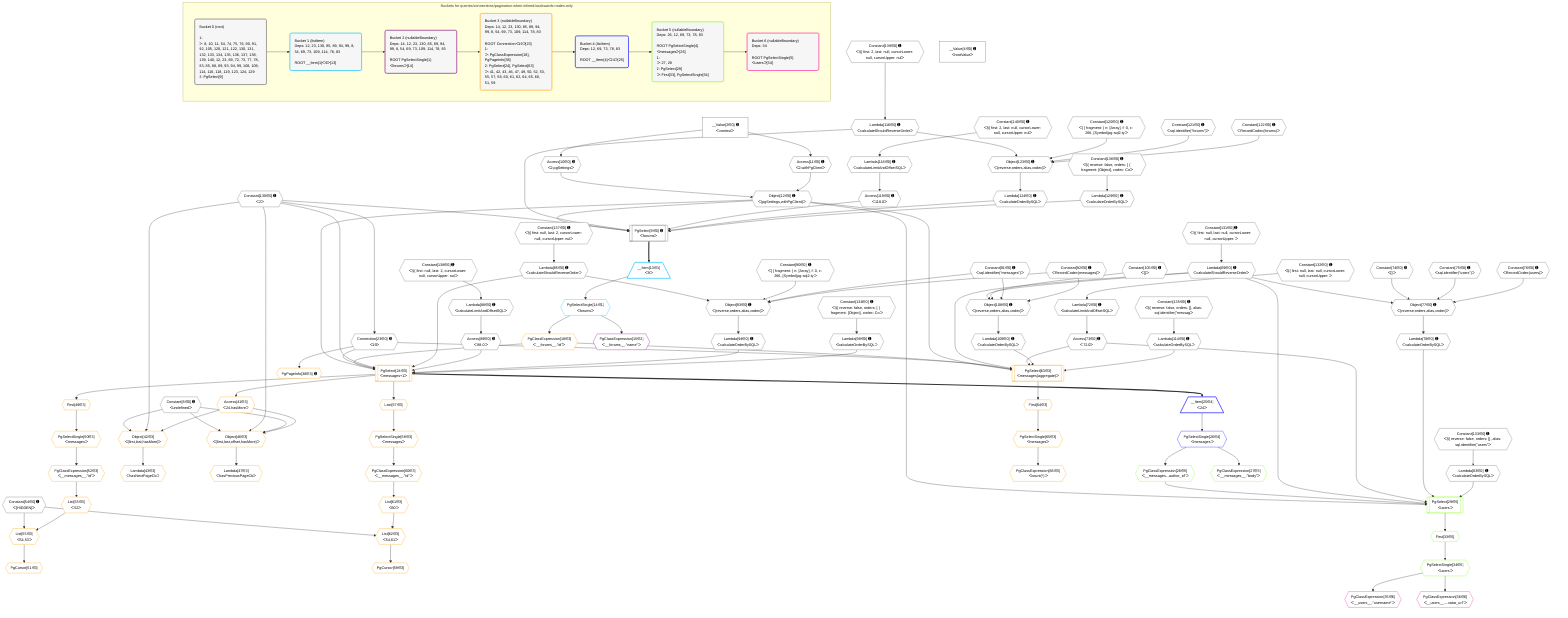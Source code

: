 %%{init: {'themeVariables': { 'fontSize': '12px'}}}%%
graph TD
    classDef path fill:#eee,stroke:#000,color:#000
    classDef plan fill:#fff,stroke-width:1px,color:#000
    classDef itemplan fill:#fff,stroke-width:2px,color:#000
    classDef unbatchedplan fill:#dff,stroke-width:1px,color:#000
    classDef sideeffectplan fill:#fcc,stroke-width:2px,color:#000
    classDef bucket fill:#f6f6f6,color:#000,stroke-width:2px,text-align:left


    %% plan dependencies
    PgSelect9[["PgSelect[9∈0] ➊<br />ᐸforumsᐳ"]]:::plan
    Object12{{"Object[12∈0] ➊<br />ᐸ{pgSettings,withPgClient}ᐳ"}}:::plan
    Constant130{{"Constant[130∈0] ➊<br />ᐸ2ᐳ"}}:::plan
    Lambda116{{"Lambda[116∈0] ➊<br />ᐸcalculateShouldReverseOrderᐳ"}}:::plan
    Access119{{"Access[119∈0] ➊<br />ᐸ118.0ᐳ"}}:::plan
    Lambda124{{"Lambda[124∈0] ➊<br />ᐸcalculateOrderBySQLᐳ"}}:::plan
    Lambda129{{"Lambda[129∈0] ➊<br />ᐸcalculateOrderBySQLᐳ"}}:::plan
    Object12 & Constant130 & Lambda116 & Access119 & Lambda124 & Lambda129 --> PgSelect9
    Object77{{"Object[77∈0] ➊<br />ᐸ{reverse,orders,alias,codec}ᐳ"}}:::plan
    Lambda69{{"Lambda[69∈0] ➊<br />ᐸcalculateShouldReverseOrderᐳ"}}:::plan
    Constant74{{"Constant[74∈0] ➊<br />ᐸ[]ᐳ"}}:::plan
    Constant75{{"Constant[75∈0] ➊<br />ᐸsql.identifier(”users”)ᐳ"}}:::plan
    Constant76{{"Constant[76∈0] ➊<br />ᐸRecordCodec(users)ᐳ"}}:::plan
    Lambda69 & Constant74 & Constant75 & Constant76 --> Object77
    Object93{{"Object[93∈0] ➊<br />ᐸ{reverse,orders,alias,codec}ᐳ"}}:::plan
    Lambda85{{"Lambda[85∈0] ➊<br />ᐸcalculateShouldReverseOrderᐳ"}}:::plan
    Constant90{{"Constant[90∈0] ➊<br />ᐸ[ { fragment: { n: [Array], f: 0, c: 266, [Symbol(pg-sql2-tyᐳ"}}:::plan
    Constant91{{"Constant[91∈0] ➊<br />ᐸsql.identifier(”messages”)ᐳ"}}:::plan
    Constant92{{"Constant[92∈0] ➊<br />ᐸRecordCodec(messages)ᐳ"}}:::plan
    Lambda85 & Constant90 & Constant91 & Constant92 --> Object93
    Object108{{"Object[108∈0] ➊<br />ᐸ{reverse,orders,alias,codec}ᐳ"}}:::plan
    Constant105{{"Constant[105∈0] ➊<br />ᐸ[]ᐳ"}}:::plan
    Lambda69 & Constant105 & Constant91 & Constant92 --> Object108
    Object123{{"Object[123∈0] ➊<br />ᐸ{reverse,orders,alias,codec}ᐳ"}}:::plan
    Constant120{{"Constant[120∈0] ➊<br />ᐸ[ { fragment: { n: [Array], f: 0, c: 266, [Symbol(pg-sql2-tyᐳ"}}:::plan
    Constant121{{"Constant[121∈0] ➊<br />ᐸsql.identifier(”forums”)ᐳ"}}:::plan
    Constant122{{"Constant[122∈0] ➊<br />ᐸRecordCodec(forums)ᐳ"}}:::plan
    Lambda116 & Constant120 & Constant121 & Constant122 --> Object123
    Access10{{"Access[10∈0] ➊<br />ᐸ2.pgSettingsᐳ"}}:::plan
    Access11{{"Access[11∈0] ➊<br />ᐸ2.withPgClientᐳ"}}:::plan
    Access10 & Access11 --> Object12
    __Value2["__Value[2∈0] ➊<br />ᐸcontextᐳ"]:::plan
    __Value2 --> Access10
    __Value2 --> Access11
    Connection23{{"Connection[23∈0] ➊<br />ᐸ19ᐳ"}}:::plan
    Constant130 --> Connection23
    Constant131{{"Constant[131∈0] ➊<br />ᐸ§{ first: null, last: null, cursorLower: null, cursorUpper: ᐳ"}}:::plan
    Constant131 --> Lambda69
    Lambda72{{"Lambda[72∈0] ➊<br />ᐸcalculateLimitAndOffsetSQLᐳ"}}:::plan
    Constant132{{"Constant[132∈0] ➊<br />ᐸ§{ first: null, last: null, cursorLower: null, cursorUpper: ᐳ"}}:::plan
    Constant132 --> Lambda72
    Access73{{"Access[73∈0] ➊<br />ᐸ72.0ᐳ"}}:::plan
    Lambda72 --> Access73
    Lambda78{{"Lambda[78∈0] ➊<br />ᐸcalculateOrderBySQLᐳ"}}:::plan
    Object77 --> Lambda78
    Lambda83{{"Lambda[83∈0] ➊<br />ᐸcalculateOrderBySQLᐳ"}}:::plan
    Constant133{{"Constant[133∈0] ➊<br />ᐸ§{ reverse: false, orders: [], alias: sql.identifier(”users”ᐳ"}}:::plan
    Constant133 --> Lambda83
    Constant137{{"Constant[137∈0] ➊<br />ᐸ§{ first: null, last: 2, cursorLower: null, cursorUpper: nulᐳ"}}:::plan
    Constant137 --> Lambda85
    Lambda88{{"Lambda[88∈0] ➊<br />ᐸcalculateLimitAndOffsetSQLᐳ"}}:::plan
    Constant138{{"Constant[138∈0] ➊<br />ᐸ§{ first: null, last: 2, cursorLower: null, cursorUpper: nulᐳ"}}:::plan
    Constant138 --> Lambda88
    Access89{{"Access[89∈0] ➊<br />ᐸ88.0ᐳ"}}:::plan
    Lambda88 --> Access89
    Lambda94{{"Lambda[94∈0] ➊<br />ᐸcalculateOrderBySQLᐳ"}}:::plan
    Object93 --> Lambda94
    Lambda99{{"Lambda[99∈0] ➊<br />ᐸcalculateOrderBySQLᐳ"}}:::plan
    Constant134{{"Constant[134∈0] ➊<br />ᐸ§{ reverse: false, orders: [ { fragment: [Object], codec: Coᐳ"}}:::plan
    Constant134 --> Lambda99
    Lambda109{{"Lambda[109∈0] ➊<br />ᐸcalculateOrderBySQLᐳ"}}:::plan
    Object108 --> Lambda109
    Lambda114{{"Lambda[114∈0] ➊<br />ᐸcalculateOrderBySQLᐳ"}}:::plan
    Constant135{{"Constant[135∈0] ➊<br />ᐸ§{ reverse: false, orders: [], alias: sql.identifier(”messagᐳ"}}:::plan
    Constant135 --> Lambda114
    Constant139{{"Constant[139∈0] ➊<br />ᐸ§{ first: 2, last: null, cursorLower: null, cursorUpper: nulᐳ"}}:::plan
    Constant139 --> Lambda116
    Lambda118{{"Lambda[118∈0] ➊<br />ᐸcalculateLimitAndOffsetSQLᐳ"}}:::plan
    Constant140{{"Constant[140∈0] ➊<br />ᐸ§{ first: 2, last: null, cursorLower: null, cursorUpper: nulᐳ"}}:::plan
    Constant140 --> Lambda118
    Lambda118 --> Access119
    Object123 --> Lambda124
    Constant136{{"Constant[136∈0] ➊<br />ᐸ§{ reverse: false, orders: [ { fragment: [Object], codec: Coᐳ"}}:::plan
    Constant136 --> Lambda129
    __Value4["__Value[4∈0] ➊<br />ᐸrootValueᐳ"]:::plan
    Constant8{{"Constant[8∈0] ➊<br />ᐸundefinedᐳ"}}:::plan
    Constant54{{"Constant[54∈0] ➊<br />ᐸ[HIDDEN]ᐳ"}}:::plan
    __Item13[/"__Item[13∈1]<br />ᐸ9ᐳ"\]:::itemplan
    PgSelect9 ==> __Item13
    PgSelectSingle14{{"PgSelectSingle[14∈1]<br />ᐸforumsᐳ"}}:::plan
    __Item13 --> PgSelectSingle14
    PgClassExpression15{{"PgClassExpression[15∈2]<br />ᐸ__forums__.”name”ᐳ"}}:::plan
    PgSelectSingle14 --> PgClassExpression15
    PgSelect24[["PgSelect[24∈3]<br />ᐸmessages+1ᐳ"]]:::plan
    PgClassExpression18{{"PgClassExpression[18∈3]<br />ᐸ__forums__.”id”ᐳ"}}:::plan
    Object12 & PgClassExpression18 & Connection23 & Constant130 & Lambda85 & Access89 & Lambda94 & Lambda99 --> PgSelect24
    PgSelect63[["PgSelect[63∈3]<br />ᐸmessages(aggregate)ᐳ"]]:::plan
    Object12 & PgClassExpression18 & Connection23 & Lambda69 & Access73 & Lambda109 & Lambda114 --> PgSelect63
    Object46{{"Object[46∈3]<br />ᐸ{first,last,offset,hasMore}ᐳ"}}:::plan
    Access41{{"Access[41∈3]<br />ᐸ24.hasMoreᐳ"}}:::plan
    Constant8 & Constant130 & Constant8 & Access41 --> Object46
    Object42{{"Object[42∈3]<br />ᐸ{first,last,hasMore}ᐳ"}}:::plan
    Constant8 & Constant130 & Access41 --> Object42
    List55{{"List[55∈3]<br />ᐸ54,53ᐳ"}}:::plan
    List53{{"List[53∈3]<br />ᐸ52ᐳ"}}:::plan
    Constant54 & List53 --> List55
    List62{{"List[62∈3]<br />ᐸ54,61ᐳ"}}:::plan
    List61{{"List[61∈3]<br />ᐸ60ᐳ"}}:::plan
    Constant54 & List61 --> List62
    PgSelectSingle14 --> PgClassExpression18
    PgPageInfo38{{"PgPageInfo[38∈3] ➊"}}:::plan
    Connection23 --> PgPageInfo38
    PgSelect24 --> Access41
    Lambda43{{"Lambda[43∈3]<br />ᐸhasNextPageCbᐳ"}}:::plan
    Object42 --> Lambda43
    Lambda47{{"Lambda[47∈3]<br />ᐸhasPreviousPageCbᐳ"}}:::plan
    Object46 --> Lambda47
    First49{{"First[49∈3]"}}:::plan
    PgSelect24 --> First49
    PgSelectSingle50{{"PgSelectSingle[50∈3]<br />ᐸmessagesᐳ"}}:::plan
    First49 --> PgSelectSingle50
    PgCursor51{{"PgCursor[51∈3]"}}:::plan
    List55 --> PgCursor51
    PgClassExpression52{{"PgClassExpression[52∈3]<br />ᐸ__messages__.”id”ᐳ"}}:::plan
    PgSelectSingle50 --> PgClassExpression52
    PgClassExpression52 --> List53
    Last57{{"Last[57∈3]"}}:::plan
    PgSelect24 --> Last57
    PgSelectSingle58{{"PgSelectSingle[58∈3]<br />ᐸmessagesᐳ"}}:::plan
    Last57 --> PgSelectSingle58
    PgCursor59{{"PgCursor[59∈3]"}}:::plan
    List62 --> PgCursor59
    PgClassExpression60{{"PgClassExpression[60∈3]<br />ᐸ__messages__.”id”ᐳ"}}:::plan
    PgSelectSingle58 --> PgClassExpression60
    PgClassExpression60 --> List61
    First64{{"First[64∈3]"}}:::plan
    PgSelect63 --> First64
    PgSelectSingle65{{"PgSelectSingle[65∈3]<br />ᐸmessagesᐳ"}}:::plan
    First64 --> PgSelectSingle65
    PgClassExpression66{{"PgClassExpression[66∈3]<br />ᐸcount(*)ᐳ"}}:::plan
    PgSelectSingle65 --> PgClassExpression66
    __Item25[/"__Item[25∈4]<br />ᐸ24ᐳ"\]:::itemplan
    PgSelect24 ==> __Item25
    PgSelectSingle26{{"PgSelectSingle[26∈4]<br />ᐸmessagesᐳ"}}:::plan
    __Item25 --> PgSelectSingle26
    PgSelect29[["PgSelect[29∈5]<br />ᐸusersᐳ"]]:::plan
    PgClassExpression28{{"PgClassExpression[28∈5]<br />ᐸ__messages...author_id”ᐳ"}}:::plan
    Object12 & PgClassExpression28 & Lambda69 & Access73 & Lambda78 & Lambda83 --> PgSelect29
    PgClassExpression27{{"PgClassExpression[27∈5]<br />ᐸ__messages__.”body”ᐳ"}}:::plan
    PgSelectSingle26 --> PgClassExpression27
    PgSelectSingle26 --> PgClassExpression28
    First33{{"First[33∈5]"}}:::plan
    PgSelect29 --> First33
    PgSelectSingle34{{"PgSelectSingle[34∈5]<br />ᐸusersᐳ"}}:::plan
    First33 --> PgSelectSingle34
    PgClassExpression35{{"PgClassExpression[35∈6]<br />ᐸ__users__.”username”ᐳ"}}:::plan
    PgSelectSingle34 --> PgClassExpression35
    PgClassExpression36{{"PgClassExpression[36∈6]<br />ᐸ__users__....vatar_url”ᐳ"}}:::plan
    PgSelectSingle34 --> PgClassExpression36

    %% define steps

    subgraph "Buckets for queries/connections/pagination-when-inlined-backwards-nodes-only"
    Bucket0("Bucket 0 (root)<br /><br />1: <br />ᐳ: 8, 10, 11, 54, 74, 75, 76, 90, 91, 92, 105, 120, 121, 122, 130, 131, 132, 133, 134, 135, 136, 137, 138, 139, 140, 12, 23, 69, 72, 73, 77, 78, 83, 85, 88, 89, 93, 94, 99, 108, 109, 114, 116, 118, 119, 123, 124, 129<br />2: PgSelect[9]"):::bucket
    classDef bucket0 stroke:#696969
    class Bucket0,__Value2,__Value4,Constant8,PgSelect9,Access10,Access11,Object12,Connection23,Constant54,Lambda69,Lambda72,Access73,Constant74,Constant75,Constant76,Object77,Lambda78,Lambda83,Lambda85,Lambda88,Access89,Constant90,Constant91,Constant92,Object93,Lambda94,Lambda99,Constant105,Object108,Lambda109,Lambda114,Lambda116,Lambda118,Access119,Constant120,Constant121,Constant122,Object123,Lambda124,Lambda129,Constant130,Constant131,Constant132,Constant133,Constant134,Constant135,Constant136,Constant137,Constant138,Constant139,Constant140 bucket0
    Bucket1("Bucket 1 (listItem)<br />Deps: 12, 23, 130, 85, 89, 94, 99, 8, 54, 69, 73, 109, 114, 78, 83<br /><br />ROOT __Item{1}ᐸ9ᐳ[13]"):::bucket
    classDef bucket1 stroke:#00bfff
    class Bucket1,__Item13,PgSelectSingle14 bucket1
    Bucket2("Bucket 2 (nullableBoundary)<br />Deps: 14, 12, 23, 130, 85, 89, 94, 99, 8, 54, 69, 73, 109, 114, 78, 83<br /><br />ROOT PgSelectSingle{1}ᐸforumsᐳ[14]"):::bucket
    classDef bucket2 stroke:#7f007f
    class Bucket2,PgClassExpression15 bucket2
    Bucket3("Bucket 3 (nullableBoundary)<br />Deps: 14, 12, 23, 130, 85, 89, 94, 99, 8, 54, 69, 73, 109, 114, 78, 83<br /><br />ROOT Connectionᐸ19ᐳ[23]<br />1: <br />ᐳ: PgClassExpression[18], PgPageInfo[38]<br />2: PgSelect[24], PgSelect[63]<br />ᐳ: 41, 42, 43, 46, 47, 49, 50, 52, 53, 55, 57, 58, 60, 61, 62, 64, 65, 66, 51, 59"):::bucket
    classDef bucket3 stroke:#ffa500
    class Bucket3,PgClassExpression18,PgSelect24,PgPageInfo38,Access41,Object42,Lambda43,Object46,Lambda47,First49,PgSelectSingle50,PgCursor51,PgClassExpression52,List53,List55,Last57,PgSelectSingle58,PgCursor59,PgClassExpression60,List61,List62,PgSelect63,First64,PgSelectSingle65,PgClassExpression66 bucket3
    Bucket4("Bucket 4 (listItem)<br />Deps: 12, 69, 73, 78, 83<br /><br />ROOT __Item{4}ᐸ24ᐳ[25]"):::bucket
    classDef bucket4 stroke:#0000ff
    class Bucket4,__Item25,PgSelectSingle26 bucket4
    Bucket5("Bucket 5 (nullableBoundary)<br />Deps: 26, 12, 69, 73, 78, 83<br /><br />ROOT PgSelectSingle{4}ᐸmessagesᐳ[26]<br />1: <br />ᐳ: 27, 28<br />2: PgSelect[29]<br />ᐳ: First[33], PgSelectSingle[34]"):::bucket
    classDef bucket5 stroke:#7fff00
    class Bucket5,PgClassExpression27,PgClassExpression28,PgSelect29,First33,PgSelectSingle34 bucket5
    Bucket6("Bucket 6 (nullableBoundary)<br />Deps: 34<br /><br />ROOT PgSelectSingle{5}ᐸusersᐳ[34]"):::bucket
    classDef bucket6 stroke:#ff1493
    class Bucket6,PgClassExpression35,PgClassExpression36 bucket6
    Bucket0 --> Bucket1
    Bucket1 --> Bucket2
    Bucket2 --> Bucket3
    Bucket3 --> Bucket4
    Bucket4 --> Bucket5
    Bucket5 --> Bucket6
    end